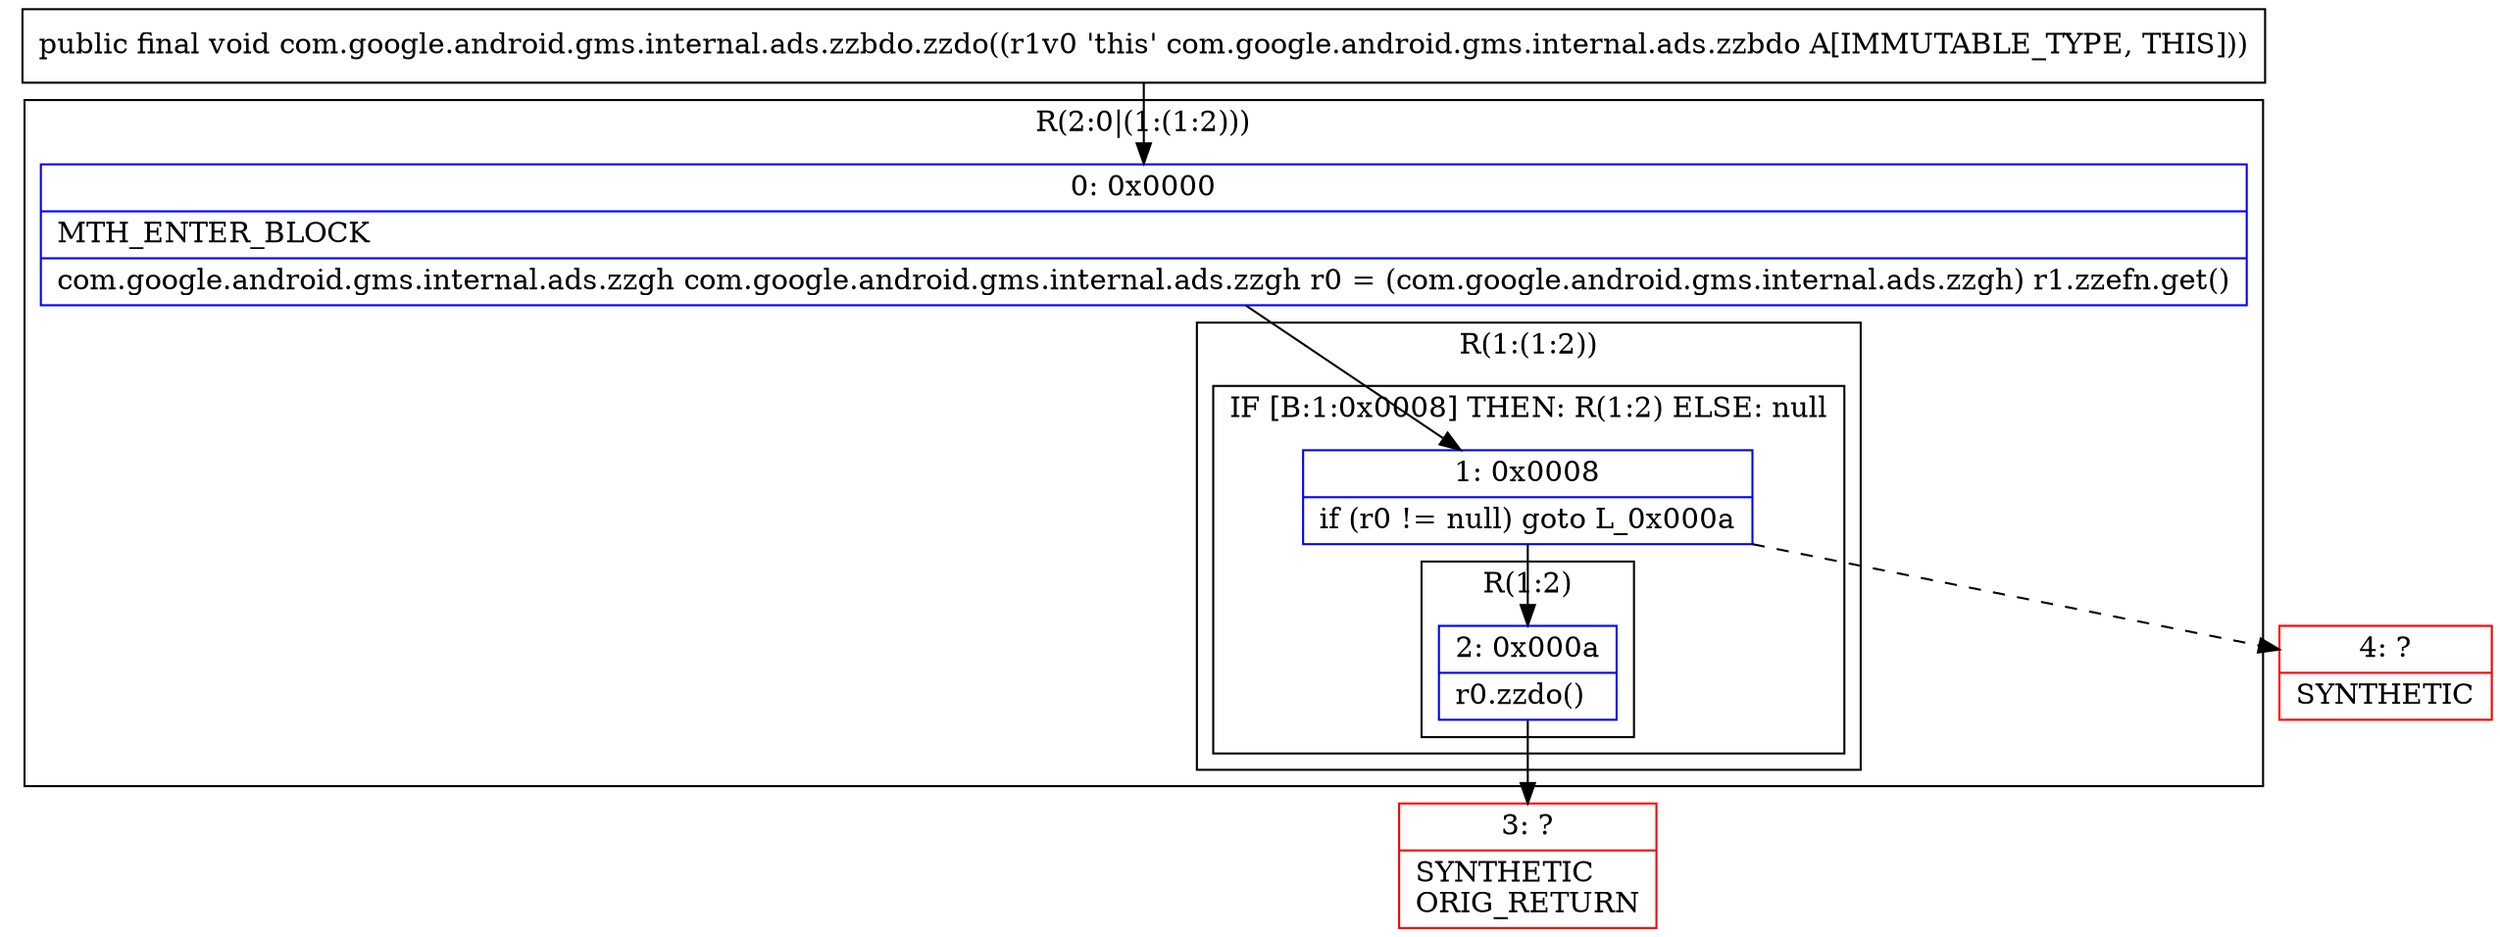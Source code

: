 digraph "CFG forcom.google.android.gms.internal.ads.zzbdo.zzdo()V" {
subgraph cluster_Region_258109128 {
label = "R(2:0|(1:(1:2)))";
node [shape=record,color=blue];
Node_0 [shape=record,label="{0\:\ 0x0000|MTH_ENTER_BLOCK\l|com.google.android.gms.internal.ads.zzgh com.google.android.gms.internal.ads.zzgh r0 = (com.google.android.gms.internal.ads.zzgh) r1.zzefn.get()\l}"];
subgraph cluster_Region_804589344 {
label = "R(1:(1:2))";
node [shape=record,color=blue];
subgraph cluster_IfRegion_1797157114 {
label = "IF [B:1:0x0008] THEN: R(1:2) ELSE: null";
node [shape=record,color=blue];
Node_1 [shape=record,label="{1\:\ 0x0008|if (r0 != null) goto L_0x000a\l}"];
subgraph cluster_Region_1932525414 {
label = "R(1:2)";
node [shape=record,color=blue];
Node_2 [shape=record,label="{2\:\ 0x000a|r0.zzdo()\l}"];
}
}
}
}
Node_3 [shape=record,color=red,label="{3\:\ ?|SYNTHETIC\lORIG_RETURN\l}"];
Node_4 [shape=record,color=red,label="{4\:\ ?|SYNTHETIC\l}"];
MethodNode[shape=record,label="{public final void com.google.android.gms.internal.ads.zzbdo.zzdo((r1v0 'this' com.google.android.gms.internal.ads.zzbdo A[IMMUTABLE_TYPE, THIS])) }"];
MethodNode -> Node_0;
Node_0 -> Node_1;
Node_1 -> Node_2;
Node_1 -> Node_4[style=dashed];
Node_2 -> Node_3;
}

